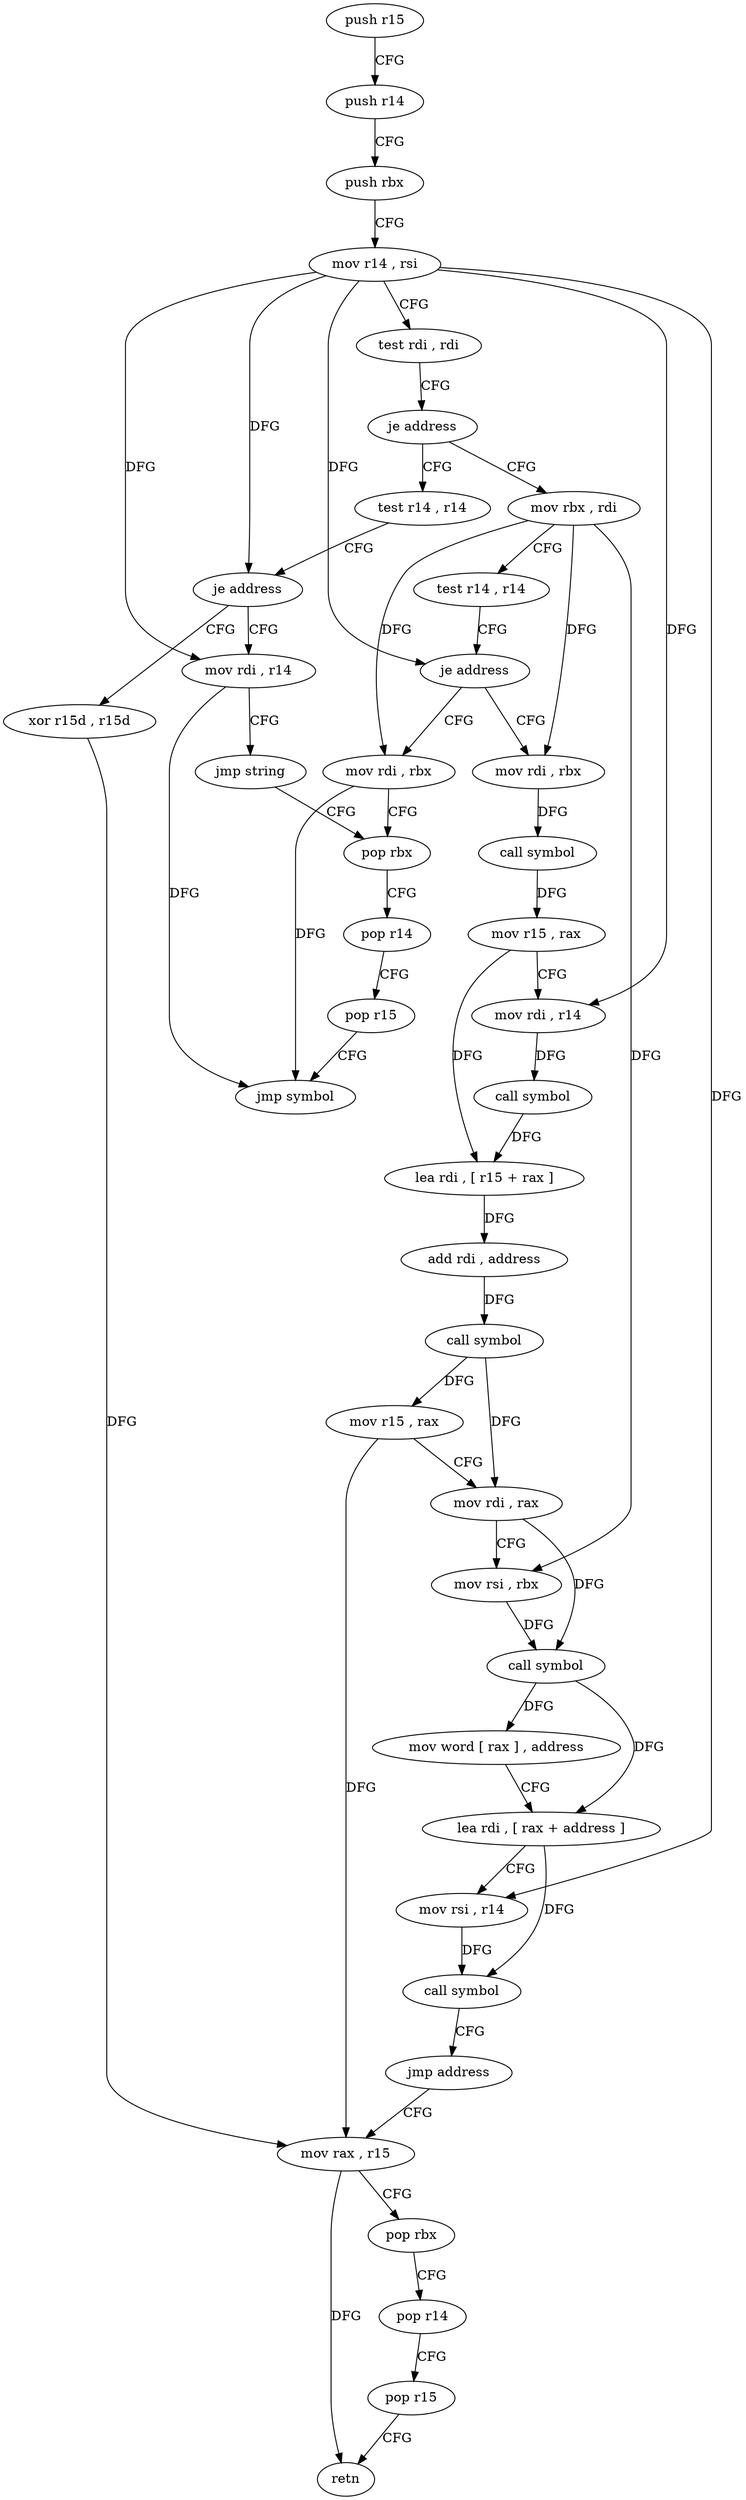 digraph "func" {
"4207360" [label = "push r15" ]
"4207362" [label = "push r14" ]
"4207364" [label = "push rbx" ]
"4207365" [label = "mov r14 , rsi" ]
"4207368" [label = "test rdi , rdi" ]
"4207371" [label = "je address" ]
"4207446" [label = "test r14 , r14" ]
"4207373" [label = "mov rbx , rdi" ]
"4207449" [label = "je address" ]
"4207469" [label = "xor r15d , r15d" ]
"4207451" [label = "mov rdi , r14" ]
"4207376" [label = "test r14 , r14" ]
"4207379" [label = "je address" ]
"4207456" [label = "mov rdi , rbx" ]
"4207381" [label = "mov rdi , rbx" ]
"4207472" [label = "mov rax , r15" ]
"4207454" [label = "jmp string" ]
"4207459" [label = "pop rbx" ]
"4207384" [label = "call symbol" ]
"4207389" [label = "mov r15 , rax" ]
"4207392" [label = "mov rdi , r14" ]
"4207395" [label = "call symbol" ]
"4207400" [label = "lea rdi , [ r15 + rax ]" ]
"4207404" [label = "add rdi , address" ]
"4207408" [label = "call symbol" ]
"4207413" [label = "mov r15 , rax" ]
"4207416" [label = "mov rdi , rax" ]
"4207419" [label = "mov rsi , rbx" ]
"4207422" [label = "call symbol" ]
"4207427" [label = "mov word [ rax ] , address" ]
"4207432" [label = "lea rdi , [ rax + address ]" ]
"4207436" [label = "mov rsi , r14" ]
"4207439" [label = "call symbol" ]
"4207444" [label = "jmp address" ]
"4207460" [label = "pop r14" ]
"4207462" [label = "pop r15" ]
"4207464" [label = "jmp symbol" ]
"4207475" [label = "pop rbx" ]
"4207476" [label = "pop r14" ]
"4207478" [label = "pop r15" ]
"4207480" [label = "retn" ]
"4207360" -> "4207362" [ label = "CFG" ]
"4207362" -> "4207364" [ label = "CFG" ]
"4207364" -> "4207365" [ label = "CFG" ]
"4207365" -> "4207368" [ label = "CFG" ]
"4207365" -> "4207449" [ label = "DFG" ]
"4207365" -> "4207379" [ label = "DFG" ]
"4207365" -> "4207451" [ label = "DFG" ]
"4207365" -> "4207392" [ label = "DFG" ]
"4207365" -> "4207436" [ label = "DFG" ]
"4207368" -> "4207371" [ label = "CFG" ]
"4207371" -> "4207446" [ label = "CFG" ]
"4207371" -> "4207373" [ label = "CFG" ]
"4207446" -> "4207449" [ label = "CFG" ]
"4207373" -> "4207376" [ label = "CFG" ]
"4207373" -> "4207456" [ label = "DFG" ]
"4207373" -> "4207381" [ label = "DFG" ]
"4207373" -> "4207419" [ label = "DFG" ]
"4207449" -> "4207469" [ label = "CFG" ]
"4207449" -> "4207451" [ label = "CFG" ]
"4207469" -> "4207472" [ label = "DFG" ]
"4207451" -> "4207454" [ label = "CFG" ]
"4207451" -> "4207464" [ label = "DFG" ]
"4207376" -> "4207379" [ label = "CFG" ]
"4207379" -> "4207456" [ label = "CFG" ]
"4207379" -> "4207381" [ label = "CFG" ]
"4207456" -> "4207459" [ label = "CFG" ]
"4207456" -> "4207464" [ label = "DFG" ]
"4207381" -> "4207384" [ label = "DFG" ]
"4207472" -> "4207475" [ label = "CFG" ]
"4207472" -> "4207480" [ label = "DFG" ]
"4207454" -> "4207459" [ label = "CFG" ]
"4207459" -> "4207460" [ label = "CFG" ]
"4207384" -> "4207389" [ label = "DFG" ]
"4207389" -> "4207392" [ label = "CFG" ]
"4207389" -> "4207400" [ label = "DFG" ]
"4207392" -> "4207395" [ label = "DFG" ]
"4207395" -> "4207400" [ label = "DFG" ]
"4207400" -> "4207404" [ label = "DFG" ]
"4207404" -> "4207408" [ label = "DFG" ]
"4207408" -> "4207413" [ label = "DFG" ]
"4207408" -> "4207416" [ label = "DFG" ]
"4207413" -> "4207416" [ label = "CFG" ]
"4207413" -> "4207472" [ label = "DFG" ]
"4207416" -> "4207419" [ label = "CFG" ]
"4207416" -> "4207422" [ label = "DFG" ]
"4207419" -> "4207422" [ label = "DFG" ]
"4207422" -> "4207427" [ label = "DFG" ]
"4207422" -> "4207432" [ label = "DFG" ]
"4207427" -> "4207432" [ label = "CFG" ]
"4207432" -> "4207436" [ label = "CFG" ]
"4207432" -> "4207439" [ label = "DFG" ]
"4207436" -> "4207439" [ label = "DFG" ]
"4207439" -> "4207444" [ label = "CFG" ]
"4207444" -> "4207472" [ label = "CFG" ]
"4207460" -> "4207462" [ label = "CFG" ]
"4207462" -> "4207464" [ label = "CFG" ]
"4207475" -> "4207476" [ label = "CFG" ]
"4207476" -> "4207478" [ label = "CFG" ]
"4207478" -> "4207480" [ label = "CFG" ]
}
